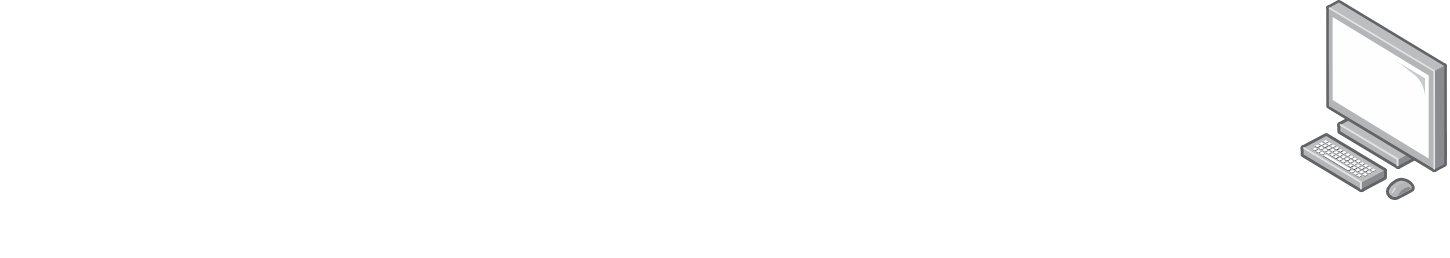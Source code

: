 <mxfile version="24.0.2" type="github">
  <diagram name="Page-1" id="msoiVhesAOHbuleg-t93">
    <mxGraphModel dx="1042" dy="665" grid="1" gridSize="10" guides="1" tooltips="1" connect="1" arrows="1" fold="1" page="1" pageScale="1" pageWidth="850" pageHeight="1100" background="none" math="0" shadow="0">
      <root>
        <mxCell id="0" />
        <mxCell id="1" parent="0" />
        <mxCell id="Tq1HWHYVjfMvpsyEMVuI-1" value="" style="shape=image;html=1;verticalAlign=top;verticalLabelPosition=bottom;labelBackgroundColor=#ffffff;imageAspect=0;aspect=fixed;image=https://cdn1.iconfinder.com/data/icons/fruit-136/64/Fruit_iconfree_Filled_Outline_raspberry-healthy-organic-food-fruit_icon-128.png" vertex="1" parent="1">
          <mxGeometry x="50" y="40" width="128" height="128" as="geometry" />
        </mxCell>
        <mxCell id="Tq1HWHYVjfMvpsyEMVuI-2" value="" style="image;points=[];aspect=fixed;html=1;align=center;shadow=0;dashed=0;image=img/lib/allied_telesis/computer_and_terminals/Personal_Computer.svg;" vertex="1" parent="1">
          <mxGeometry x="700" y="40" width="73.79" height="100" as="geometry" />
        </mxCell>
      </root>
    </mxGraphModel>
  </diagram>
</mxfile>
